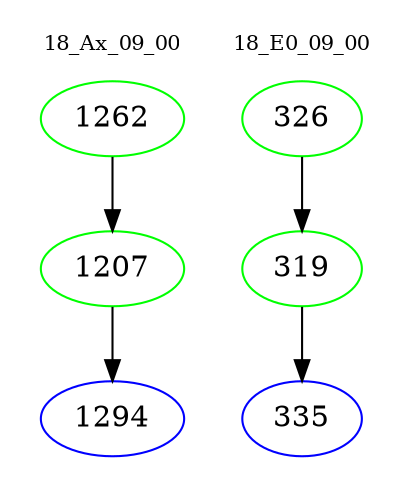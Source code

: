 digraph{
subgraph cluster_0 {
color = white
label = "18_Ax_09_00";
fontsize=10;
T0_1262 [label="1262", color="green"]
T0_1262 -> T0_1207 [color="black"]
T0_1207 [label="1207", color="green"]
T0_1207 -> T0_1294 [color="black"]
T0_1294 [label="1294", color="blue"]
}
subgraph cluster_1 {
color = white
label = "18_E0_09_00";
fontsize=10;
T1_326 [label="326", color="green"]
T1_326 -> T1_319 [color="black"]
T1_319 [label="319", color="green"]
T1_319 -> T1_335 [color="black"]
T1_335 [label="335", color="blue"]
}
}
